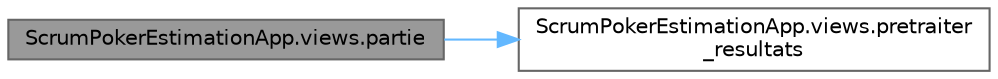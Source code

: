digraph "ScrumPokerEstimationApp.views.partie"
{
 // LATEX_PDF_SIZE
  bgcolor="transparent";
  edge [fontname=Helvetica,fontsize=10,labelfontname=Helvetica,labelfontsize=10];
  node [fontname=Helvetica,fontsize=10,shape=box,height=0.2,width=0.4];
  rankdir="LR";
  Node1 [id="Node000001",label="ScrumPokerEstimationApp.views.partie",height=0.2,width=0.4,color="gray40", fillcolor="grey60", style="filled", fontcolor="black",tooltip=" "];
  Node1 -> Node2 [id="edge1_Node000001_Node000002",color="steelblue1",style="solid",tooltip=" "];
  Node2 [id="Node000002",label="ScrumPokerEstimationApp.views.pretraiter\l_resultats",height=0.2,width=0.4,color="grey40", fillcolor="white", style="filled",URL="$namespace_scrum_poker_estimation_app_1_1views.html#a247480217b5d0188fedc0e5f77db7952",tooltip=" "];
}

